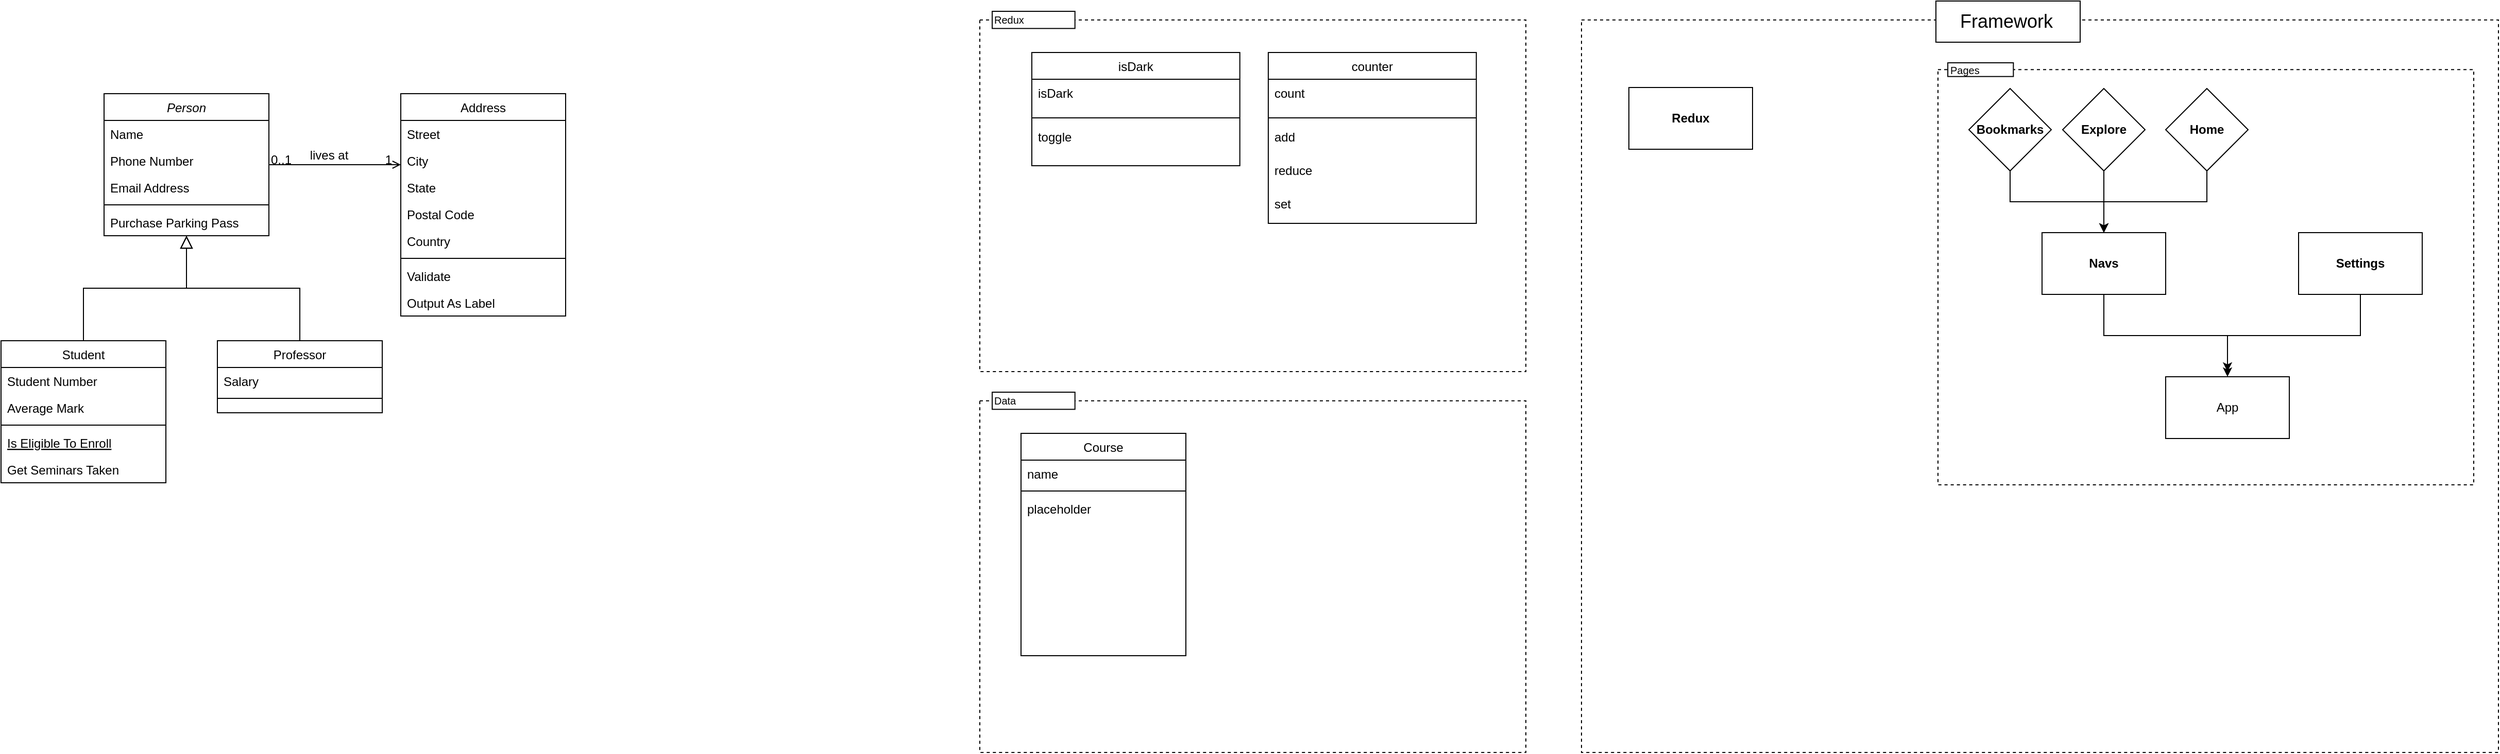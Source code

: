 <mxfile version="24.7.8">
  <diagram id="C5RBs43oDa-KdzZeNtuy" name="Page-1">
    <mxGraphModel dx="1034" dy="519" grid="1" gridSize="10" guides="1" tooltips="1" connect="1" arrows="1" fold="1" page="1" pageScale="1" pageWidth="827" pageHeight="1169" math="0" shadow="0">
      <root>
        <mxCell id="WIyWlLk6GJQsqaUBKTNV-0" />
        <mxCell id="WIyWlLk6GJQsqaUBKTNV-1" parent="WIyWlLk6GJQsqaUBKTNV-0" />
        <mxCell id="zkfFHV4jXpPFQw0GAbJ--0" value="Person" style="swimlane;fontStyle=2;align=center;verticalAlign=top;childLayout=stackLayout;horizontal=1;startSize=26;horizontalStack=0;resizeParent=1;resizeLast=0;collapsible=1;marginBottom=0;rounded=0;shadow=0;strokeWidth=1;" parent="WIyWlLk6GJQsqaUBKTNV-1" vertex="1">
          <mxGeometry x="220" y="120" width="160" height="138" as="geometry">
            <mxRectangle x="230" y="140" width="160" height="26" as="alternateBounds" />
          </mxGeometry>
        </mxCell>
        <mxCell id="zkfFHV4jXpPFQw0GAbJ--1" value="Name" style="text;align=left;verticalAlign=top;spacingLeft=4;spacingRight=4;overflow=hidden;rotatable=0;points=[[0,0.5],[1,0.5]];portConstraint=eastwest;" parent="zkfFHV4jXpPFQw0GAbJ--0" vertex="1">
          <mxGeometry y="26" width="160" height="26" as="geometry" />
        </mxCell>
        <mxCell id="zkfFHV4jXpPFQw0GAbJ--2" value="Phone Number" style="text;align=left;verticalAlign=top;spacingLeft=4;spacingRight=4;overflow=hidden;rotatable=0;points=[[0,0.5],[1,0.5]];portConstraint=eastwest;rounded=0;shadow=0;html=0;" parent="zkfFHV4jXpPFQw0GAbJ--0" vertex="1">
          <mxGeometry y="52" width="160" height="26" as="geometry" />
        </mxCell>
        <mxCell id="zkfFHV4jXpPFQw0GAbJ--3" value="Email Address" style="text;align=left;verticalAlign=top;spacingLeft=4;spacingRight=4;overflow=hidden;rotatable=0;points=[[0,0.5],[1,0.5]];portConstraint=eastwest;rounded=0;shadow=0;html=0;" parent="zkfFHV4jXpPFQw0GAbJ--0" vertex="1">
          <mxGeometry y="78" width="160" height="26" as="geometry" />
        </mxCell>
        <mxCell id="zkfFHV4jXpPFQw0GAbJ--4" value="" style="line;html=1;strokeWidth=1;align=left;verticalAlign=middle;spacingTop=-1;spacingLeft=3;spacingRight=3;rotatable=0;labelPosition=right;points=[];portConstraint=eastwest;" parent="zkfFHV4jXpPFQw0GAbJ--0" vertex="1">
          <mxGeometry y="104" width="160" height="8" as="geometry" />
        </mxCell>
        <mxCell id="zkfFHV4jXpPFQw0GAbJ--5" value="Purchase Parking Pass" style="text;align=left;verticalAlign=top;spacingLeft=4;spacingRight=4;overflow=hidden;rotatable=0;points=[[0,0.5],[1,0.5]];portConstraint=eastwest;" parent="zkfFHV4jXpPFQw0GAbJ--0" vertex="1">
          <mxGeometry y="112" width="160" height="26" as="geometry" />
        </mxCell>
        <mxCell id="zkfFHV4jXpPFQw0GAbJ--6" value="Student" style="swimlane;fontStyle=0;align=center;verticalAlign=top;childLayout=stackLayout;horizontal=1;startSize=26;horizontalStack=0;resizeParent=1;resizeLast=0;collapsible=1;marginBottom=0;rounded=0;shadow=0;strokeWidth=1;" parent="WIyWlLk6GJQsqaUBKTNV-1" vertex="1">
          <mxGeometry x="120" y="360" width="160" height="138" as="geometry">
            <mxRectangle x="130" y="380" width="160" height="26" as="alternateBounds" />
          </mxGeometry>
        </mxCell>
        <mxCell id="zkfFHV4jXpPFQw0GAbJ--7" value="Student Number" style="text;align=left;verticalAlign=top;spacingLeft=4;spacingRight=4;overflow=hidden;rotatable=0;points=[[0,0.5],[1,0.5]];portConstraint=eastwest;" parent="zkfFHV4jXpPFQw0GAbJ--6" vertex="1">
          <mxGeometry y="26" width="160" height="26" as="geometry" />
        </mxCell>
        <mxCell id="zkfFHV4jXpPFQw0GAbJ--8" value="Average Mark" style="text;align=left;verticalAlign=top;spacingLeft=4;spacingRight=4;overflow=hidden;rotatable=0;points=[[0,0.5],[1,0.5]];portConstraint=eastwest;rounded=0;shadow=0;html=0;" parent="zkfFHV4jXpPFQw0GAbJ--6" vertex="1">
          <mxGeometry y="52" width="160" height="26" as="geometry" />
        </mxCell>
        <mxCell id="zkfFHV4jXpPFQw0GAbJ--9" value="" style="line;html=1;strokeWidth=1;align=left;verticalAlign=middle;spacingTop=-1;spacingLeft=3;spacingRight=3;rotatable=0;labelPosition=right;points=[];portConstraint=eastwest;" parent="zkfFHV4jXpPFQw0GAbJ--6" vertex="1">
          <mxGeometry y="78" width="160" height="8" as="geometry" />
        </mxCell>
        <mxCell id="zkfFHV4jXpPFQw0GAbJ--10" value="Is Eligible To Enroll" style="text;align=left;verticalAlign=top;spacingLeft=4;spacingRight=4;overflow=hidden;rotatable=0;points=[[0,0.5],[1,0.5]];portConstraint=eastwest;fontStyle=4" parent="zkfFHV4jXpPFQw0GAbJ--6" vertex="1">
          <mxGeometry y="86" width="160" height="26" as="geometry" />
        </mxCell>
        <mxCell id="zkfFHV4jXpPFQw0GAbJ--11" value="Get Seminars Taken" style="text;align=left;verticalAlign=top;spacingLeft=4;spacingRight=4;overflow=hidden;rotatable=0;points=[[0,0.5],[1,0.5]];portConstraint=eastwest;" parent="zkfFHV4jXpPFQw0GAbJ--6" vertex="1">
          <mxGeometry y="112" width="160" height="26" as="geometry" />
        </mxCell>
        <mxCell id="zkfFHV4jXpPFQw0GAbJ--12" value="" style="endArrow=block;endSize=10;endFill=0;shadow=0;strokeWidth=1;rounded=0;curved=0;edgeStyle=elbowEdgeStyle;elbow=vertical;" parent="WIyWlLk6GJQsqaUBKTNV-1" source="zkfFHV4jXpPFQw0GAbJ--6" target="zkfFHV4jXpPFQw0GAbJ--0" edge="1">
          <mxGeometry width="160" relative="1" as="geometry">
            <mxPoint x="200" y="203" as="sourcePoint" />
            <mxPoint x="200" y="203" as="targetPoint" />
          </mxGeometry>
        </mxCell>
        <mxCell id="zkfFHV4jXpPFQw0GAbJ--13" value="Professor" style="swimlane;fontStyle=0;align=center;verticalAlign=top;childLayout=stackLayout;horizontal=1;startSize=26;horizontalStack=0;resizeParent=1;resizeLast=0;collapsible=1;marginBottom=0;rounded=0;shadow=0;strokeWidth=1;" parent="WIyWlLk6GJQsqaUBKTNV-1" vertex="1">
          <mxGeometry x="330" y="360" width="160" height="70" as="geometry">
            <mxRectangle x="340" y="380" width="170" height="26" as="alternateBounds" />
          </mxGeometry>
        </mxCell>
        <mxCell id="zkfFHV4jXpPFQw0GAbJ--14" value="Salary" style="text;align=left;verticalAlign=top;spacingLeft=4;spacingRight=4;overflow=hidden;rotatable=0;points=[[0,0.5],[1,0.5]];portConstraint=eastwest;" parent="zkfFHV4jXpPFQw0GAbJ--13" vertex="1">
          <mxGeometry y="26" width="160" height="26" as="geometry" />
        </mxCell>
        <mxCell id="zkfFHV4jXpPFQw0GAbJ--15" value="" style="line;html=1;strokeWidth=1;align=left;verticalAlign=middle;spacingTop=-1;spacingLeft=3;spacingRight=3;rotatable=0;labelPosition=right;points=[];portConstraint=eastwest;" parent="zkfFHV4jXpPFQw0GAbJ--13" vertex="1">
          <mxGeometry y="52" width="160" height="8" as="geometry" />
        </mxCell>
        <mxCell id="zkfFHV4jXpPFQw0GAbJ--16" value="" style="endArrow=block;endSize=10;endFill=0;shadow=0;strokeWidth=1;rounded=0;curved=0;edgeStyle=elbowEdgeStyle;elbow=vertical;" parent="WIyWlLk6GJQsqaUBKTNV-1" source="zkfFHV4jXpPFQw0GAbJ--13" target="zkfFHV4jXpPFQw0GAbJ--0" edge="1">
          <mxGeometry width="160" relative="1" as="geometry">
            <mxPoint x="210" y="373" as="sourcePoint" />
            <mxPoint x="310" y="271" as="targetPoint" />
          </mxGeometry>
        </mxCell>
        <mxCell id="zkfFHV4jXpPFQw0GAbJ--17" value="Address" style="swimlane;fontStyle=0;align=center;verticalAlign=top;childLayout=stackLayout;horizontal=1;startSize=26;horizontalStack=0;resizeParent=1;resizeLast=0;collapsible=1;marginBottom=0;rounded=0;shadow=0;strokeWidth=1;" parent="WIyWlLk6GJQsqaUBKTNV-1" vertex="1">
          <mxGeometry x="508" y="120" width="160" height="216" as="geometry">
            <mxRectangle x="550" y="140" width="160" height="26" as="alternateBounds" />
          </mxGeometry>
        </mxCell>
        <mxCell id="zkfFHV4jXpPFQw0GAbJ--18" value="Street" style="text;align=left;verticalAlign=top;spacingLeft=4;spacingRight=4;overflow=hidden;rotatable=0;points=[[0,0.5],[1,0.5]];portConstraint=eastwest;" parent="zkfFHV4jXpPFQw0GAbJ--17" vertex="1">
          <mxGeometry y="26" width="160" height="26" as="geometry" />
        </mxCell>
        <mxCell id="zkfFHV4jXpPFQw0GAbJ--19" value="City" style="text;align=left;verticalAlign=top;spacingLeft=4;spacingRight=4;overflow=hidden;rotatable=0;points=[[0,0.5],[1,0.5]];portConstraint=eastwest;rounded=0;shadow=0;html=0;" parent="zkfFHV4jXpPFQw0GAbJ--17" vertex="1">
          <mxGeometry y="52" width="160" height="26" as="geometry" />
        </mxCell>
        <mxCell id="zkfFHV4jXpPFQw0GAbJ--20" value="State" style="text;align=left;verticalAlign=top;spacingLeft=4;spacingRight=4;overflow=hidden;rotatable=0;points=[[0,0.5],[1,0.5]];portConstraint=eastwest;rounded=0;shadow=0;html=0;" parent="zkfFHV4jXpPFQw0GAbJ--17" vertex="1">
          <mxGeometry y="78" width="160" height="26" as="geometry" />
        </mxCell>
        <mxCell id="zkfFHV4jXpPFQw0GAbJ--21" value="Postal Code" style="text;align=left;verticalAlign=top;spacingLeft=4;spacingRight=4;overflow=hidden;rotatable=0;points=[[0,0.5],[1,0.5]];portConstraint=eastwest;rounded=0;shadow=0;html=0;" parent="zkfFHV4jXpPFQw0GAbJ--17" vertex="1">
          <mxGeometry y="104" width="160" height="26" as="geometry" />
        </mxCell>
        <mxCell id="zkfFHV4jXpPFQw0GAbJ--22" value="Country" style="text;align=left;verticalAlign=top;spacingLeft=4;spacingRight=4;overflow=hidden;rotatable=0;points=[[0,0.5],[1,0.5]];portConstraint=eastwest;rounded=0;shadow=0;html=0;" parent="zkfFHV4jXpPFQw0GAbJ--17" vertex="1">
          <mxGeometry y="130" width="160" height="26" as="geometry" />
        </mxCell>
        <mxCell id="zkfFHV4jXpPFQw0GAbJ--23" value="" style="line;html=1;strokeWidth=1;align=left;verticalAlign=middle;spacingTop=-1;spacingLeft=3;spacingRight=3;rotatable=0;labelPosition=right;points=[];portConstraint=eastwest;" parent="zkfFHV4jXpPFQw0GAbJ--17" vertex="1">
          <mxGeometry y="156" width="160" height="8" as="geometry" />
        </mxCell>
        <mxCell id="zkfFHV4jXpPFQw0GAbJ--24" value="Validate" style="text;align=left;verticalAlign=top;spacingLeft=4;spacingRight=4;overflow=hidden;rotatable=0;points=[[0,0.5],[1,0.5]];portConstraint=eastwest;" parent="zkfFHV4jXpPFQw0GAbJ--17" vertex="1">
          <mxGeometry y="164" width="160" height="26" as="geometry" />
        </mxCell>
        <mxCell id="zkfFHV4jXpPFQw0GAbJ--25" value="Output As Label" style="text;align=left;verticalAlign=top;spacingLeft=4;spacingRight=4;overflow=hidden;rotatable=0;points=[[0,0.5],[1,0.5]];portConstraint=eastwest;" parent="zkfFHV4jXpPFQw0GAbJ--17" vertex="1">
          <mxGeometry y="190" width="160" height="26" as="geometry" />
        </mxCell>
        <mxCell id="zkfFHV4jXpPFQw0GAbJ--26" value="" style="endArrow=open;shadow=0;strokeWidth=1;rounded=0;curved=0;endFill=1;edgeStyle=elbowEdgeStyle;elbow=vertical;" parent="WIyWlLk6GJQsqaUBKTNV-1" source="zkfFHV4jXpPFQw0GAbJ--0" target="zkfFHV4jXpPFQw0GAbJ--17" edge="1">
          <mxGeometry x="0.5" y="41" relative="1" as="geometry">
            <mxPoint x="380" y="192" as="sourcePoint" />
            <mxPoint x="540" y="192" as="targetPoint" />
            <mxPoint x="-40" y="32" as="offset" />
          </mxGeometry>
        </mxCell>
        <mxCell id="zkfFHV4jXpPFQw0GAbJ--27" value="0..1" style="resizable=0;align=left;verticalAlign=bottom;labelBackgroundColor=none;fontSize=12;" parent="zkfFHV4jXpPFQw0GAbJ--26" connectable="0" vertex="1">
          <mxGeometry x="-1" relative="1" as="geometry">
            <mxPoint y="4" as="offset" />
          </mxGeometry>
        </mxCell>
        <mxCell id="zkfFHV4jXpPFQw0GAbJ--28" value="1" style="resizable=0;align=right;verticalAlign=bottom;labelBackgroundColor=none;fontSize=12;" parent="zkfFHV4jXpPFQw0GAbJ--26" connectable="0" vertex="1">
          <mxGeometry x="1" relative="1" as="geometry">
            <mxPoint x="-7" y="4" as="offset" />
          </mxGeometry>
        </mxCell>
        <mxCell id="zkfFHV4jXpPFQw0GAbJ--29" value="lives at" style="text;html=1;resizable=0;points=[];;align=center;verticalAlign=middle;labelBackgroundColor=none;rounded=0;shadow=0;strokeWidth=1;fontSize=12;" parent="zkfFHV4jXpPFQw0GAbJ--26" vertex="1" connectable="0">
          <mxGeometry x="0.5" y="49" relative="1" as="geometry">
            <mxPoint x="-38" y="40" as="offset" />
          </mxGeometry>
        </mxCell>
        <mxCell id="bFcmJnM0t0RErwP7pEkt-9" value="" style="group" vertex="1" connectable="0" parent="WIyWlLk6GJQsqaUBKTNV-1">
          <mxGeometry x="1070" y="40" width="530" height="350" as="geometry" />
        </mxCell>
        <mxCell id="bFcmJnM0t0RErwP7pEkt-10" value="" style="rounded=0;whiteSpace=wrap;html=1;container=0;dashed=1;" vertex="1" parent="bFcmJnM0t0RErwP7pEkt-9">
          <mxGeometry y="8.338" width="530" height="341.662" as="geometry" />
        </mxCell>
        <mxCell id="bFcmJnM0t0RErwP7pEkt-11" value="" style="group" vertex="1" connectable="0" parent="bFcmJnM0t0RErwP7pEkt-9">
          <mxGeometry x="12.045" width="80.303" height="16.667" as="geometry" />
        </mxCell>
        <mxCell id="bFcmJnM0t0RErwP7pEkt-12" value="" style="rounded=0;whiteSpace=wrap;html=1;shape=none;container=0;" vertex="1" parent="bFcmJnM0t0RErwP7pEkt-11">
          <mxGeometry width="80.303" height="16.667" as="geometry" />
        </mxCell>
        <mxCell id="bFcmJnM0t0RErwP7pEkt-13" value="&lt;font style=&quot;font-size: 10px;&quot;&gt;Redux&lt;/font&gt;" style="text;html=1;align=left;verticalAlign=middle;whiteSpace=wrap;rounded=0;container=0;" vertex="1" parent="bFcmJnM0t0RErwP7pEkt-11">
          <mxGeometry y="2.085" width="78.519" height="12.5" as="geometry" />
        </mxCell>
        <mxCell id="bFcmJnM0t0RErwP7pEkt-0" value="isDark" style="swimlane;fontStyle=0;align=center;verticalAlign=top;childLayout=stackLayout;horizontal=1;startSize=26;horizontalStack=0;resizeParent=1;resizeLast=0;collapsible=1;marginBottom=0;rounded=0;shadow=0;strokeWidth=1;" vertex="1" parent="bFcmJnM0t0RErwP7pEkt-9">
          <mxGeometry x="50.48" y="40" width="201.9" height="110" as="geometry">
            <mxRectangle x="550" y="140" width="160" height="26" as="alternateBounds" />
          </mxGeometry>
        </mxCell>
        <mxCell id="bFcmJnM0t0RErwP7pEkt-1" value="isDark" style="text;align=left;verticalAlign=top;spacingLeft=4;spacingRight=4;overflow=hidden;rotatable=0;points=[[0,0.5],[1,0.5]];portConstraint=eastwest;" vertex="1" parent="bFcmJnM0t0RErwP7pEkt-0">
          <mxGeometry y="26" width="201.9" height="32.5" as="geometry" />
        </mxCell>
        <mxCell id="bFcmJnM0t0RErwP7pEkt-6" value="" style="line;html=1;strokeWidth=1;align=left;verticalAlign=middle;spacingTop=-1;spacingLeft=3;spacingRight=3;rotatable=0;labelPosition=right;points=[];portConstraint=eastwest;" vertex="1" parent="bFcmJnM0t0RErwP7pEkt-0">
          <mxGeometry y="58.5" width="201.9" height="10" as="geometry" />
        </mxCell>
        <mxCell id="bFcmJnM0t0RErwP7pEkt-7" value="toggle" style="text;align=left;verticalAlign=top;spacingLeft=4;spacingRight=4;overflow=hidden;rotatable=0;points=[[0,0.5],[1,0.5]];portConstraint=eastwest;" vertex="1" parent="bFcmJnM0t0RErwP7pEkt-0">
          <mxGeometry y="68.5" width="201.9" height="32.5" as="geometry" />
        </mxCell>
        <mxCell id="bFcmJnM0t0RErwP7pEkt-15" value="counter" style="swimlane;fontStyle=0;align=center;verticalAlign=top;childLayout=stackLayout;horizontal=1;startSize=26;horizontalStack=0;resizeParent=1;resizeLast=0;collapsible=1;marginBottom=0;rounded=0;shadow=0;strokeWidth=1;" vertex="1" parent="bFcmJnM0t0RErwP7pEkt-9">
          <mxGeometry x="280" y="40" width="201.9" height="166" as="geometry">
            <mxRectangle x="550" y="140" width="160" height="26" as="alternateBounds" />
          </mxGeometry>
        </mxCell>
        <mxCell id="bFcmJnM0t0RErwP7pEkt-16" value="count" style="text;align=left;verticalAlign=top;spacingLeft=4;spacingRight=4;overflow=hidden;rotatable=0;points=[[0,0.5],[1,0.5]];portConstraint=eastwest;" vertex="1" parent="bFcmJnM0t0RErwP7pEkt-15">
          <mxGeometry y="26" width="201.9" height="32.5" as="geometry" />
        </mxCell>
        <mxCell id="bFcmJnM0t0RErwP7pEkt-17" value="" style="line;html=1;strokeWidth=1;align=left;verticalAlign=middle;spacingTop=-1;spacingLeft=3;spacingRight=3;rotatable=0;labelPosition=right;points=[];portConstraint=eastwest;" vertex="1" parent="bFcmJnM0t0RErwP7pEkt-15">
          <mxGeometry y="58.5" width="201.9" height="10" as="geometry" />
        </mxCell>
        <mxCell id="bFcmJnM0t0RErwP7pEkt-18" value="add" style="text;align=left;verticalAlign=top;spacingLeft=4;spacingRight=4;overflow=hidden;rotatable=0;points=[[0,0.5],[1,0.5]];portConstraint=eastwest;" vertex="1" parent="bFcmJnM0t0RErwP7pEkt-15">
          <mxGeometry y="68.5" width="201.9" height="32.5" as="geometry" />
        </mxCell>
        <mxCell id="bFcmJnM0t0RErwP7pEkt-19" value="reduce" style="text;align=left;verticalAlign=top;spacingLeft=4;spacingRight=4;overflow=hidden;rotatable=0;points=[[0,0.5],[1,0.5]];portConstraint=eastwest;" vertex="1" parent="bFcmJnM0t0RErwP7pEkt-15">
          <mxGeometry y="101" width="201.9" height="32.5" as="geometry" />
        </mxCell>
        <mxCell id="bFcmJnM0t0RErwP7pEkt-20" value="set" style="text;align=left;verticalAlign=top;spacingLeft=4;spacingRight=4;overflow=hidden;rotatable=0;points=[[0,0.5],[1,0.5]];portConstraint=eastwest;" vertex="1" parent="bFcmJnM0t0RErwP7pEkt-15">
          <mxGeometry y="133.5" width="201.9" height="32.5" as="geometry" />
        </mxCell>
        <mxCell id="bFcmJnM0t0RErwP7pEkt-30" value="" style="group" vertex="1" connectable="0" parent="WIyWlLk6GJQsqaUBKTNV-1">
          <mxGeometry x="1070" y="410" width="530" height="350" as="geometry" />
        </mxCell>
        <mxCell id="bFcmJnM0t0RErwP7pEkt-31" value="" style="rounded=0;whiteSpace=wrap;html=1;container=0;dashed=1;" vertex="1" parent="bFcmJnM0t0RErwP7pEkt-30">
          <mxGeometry y="8.338" width="530" height="341.662" as="geometry" />
        </mxCell>
        <mxCell id="bFcmJnM0t0RErwP7pEkt-32" value="" style="group" vertex="1" connectable="0" parent="bFcmJnM0t0RErwP7pEkt-30">
          <mxGeometry x="12.045" width="80.303" height="16.667" as="geometry" />
        </mxCell>
        <mxCell id="bFcmJnM0t0RErwP7pEkt-33" value="" style="rounded=0;whiteSpace=wrap;html=1;shape=none;container=0;" vertex="1" parent="bFcmJnM0t0RErwP7pEkt-32">
          <mxGeometry width="80.303" height="16.667" as="geometry" />
        </mxCell>
        <mxCell id="bFcmJnM0t0RErwP7pEkt-34" value="&lt;font style=&quot;font-size: 10px;&quot;&gt;Data&lt;/font&gt;" style="text;html=1;align=left;verticalAlign=middle;whiteSpace=wrap;rounded=0;container=0;" vertex="1" parent="bFcmJnM0t0RErwP7pEkt-32">
          <mxGeometry y="2.085" width="78.519" height="12.5" as="geometry" />
        </mxCell>
        <mxCell id="bFcmJnM0t0RErwP7pEkt-21" value="Course" style="swimlane;fontStyle=0;align=center;verticalAlign=top;childLayout=stackLayout;horizontal=1;startSize=26;horizontalStack=0;resizeParent=1;resizeLast=0;collapsible=1;marginBottom=0;rounded=0;shadow=0;strokeWidth=1;" vertex="1" parent="bFcmJnM0t0RErwP7pEkt-30">
          <mxGeometry x="40" y="40" width="160" height="216" as="geometry">
            <mxRectangle x="550" y="140" width="160" height="26" as="alternateBounds" />
          </mxGeometry>
        </mxCell>
        <mxCell id="bFcmJnM0t0RErwP7pEkt-22" value="name" style="text;align=left;verticalAlign=top;spacingLeft=4;spacingRight=4;overflow=hidden;rotatable=0;points=[[0,0.5],[1,0.5]];portConstraint=eastwest;" vertex="1" parent="bFcmJnM0t0RErwP7pEkt-21">
          <mxGeometry y="26" width="160" height="26" as="geometry" />
        </mxCell>
        <mxCell id="bFcmJnM0t0RErwP7pEkt-27" value="" style="line;html=1;strokeWidth=1;align=left;verticalAlign=middle;spacingTop=-1;spacingLeft=3;spacingRight=3;rotatable=0;labelPosition=right;points=[];portConstraint=eastwest;" vertex="1" parent="bFcmJnM0t0RErwP7pEkt-21">
          <mxGeometry y="52" width="160" height="8" as="geometry" />
        </mxCell>
        <mxCell id="bFcmJnM0t0RErwP7pEkt-29" value="placeholder" style="text;align=left;verticalAlign=top;spacingLeft=4;spacingRight=4;overflow=hidden;rotatable=0;points=[[0,0.5],[1,0.5]];portConstraint=eastwest;" vertex="1" parent="bFcmJnM0t0RErwP7pEkt-21">
          <mxGeometry y="60" width="160" height="26" as="geometry" />
        </mxCell>
        <mxCell id="bFcmJnM0t0RErwP7pEkt-45" value="" style="group" vertex="1" connectable="0" parent="WIyWlLk6GJQsqaUBKTNV-1">
          <mxGeometry x="1654" y="40" width="890" height="720" as="geometry" />
        </mxCell>
        <mxCell id="bFcmJnM0t0RErwP7pEkt-46" value="" style="rounded=0;whiteSpace=wrap;html=1;container=0;dashed=1;" vertex="1" parent="bFcmJnM0t0RErwP7pEkt-45">
          <mxGeometry y="8.34" width="890" height="711.66" as="geometry" />
        </mxCell>
        <mxCell id="bFcmJnM0t0RErwP7pEkt-47" value="" style="group" vertex="1" connectable="0" parent="bFcmJnM0t0RErwP7pEkt-45">
          <mxGeometry x="344" y="-10" width="140" height="40" as="geometry" />
        </mxCell>
        <mxCell id="bFcmJnM0t0RErwP7pEkt-48" value="" style="rounded=0;whiteSpace=wrap;html=1;shape=none;container=0;" vertex="1" parent="bFcmJnM0t0RErwP7pEkt-47">
          <mxGeometry width="140.0" height="40.0" as="geometry" />
        </mxCell>
        <mxCell id="bFcmJnM0t0RErwP7pEkt-49" value="&lt;font style=&quot;font-size: 18px;&quot;&gt;Framework&lt;/font&gt;" style="text;html=1;align=center;verticalAlign=middle;whiteSpace=wrap;rounded=0;container=0;" vertex="1" parent="bFcmJnM0t0RErwP7pEkt-47">
          <mxGeometry y="5.003" width="136.889" height="30.0" as="geometry" />
        </mxCell>
        <mxCell id="bFcmJnM0t0RErwP7pEkt-62" value="&lt;b&gt;Redux&lt;/b&gt;" style="rounded=0;whiteSpace=wrap;html=1;" vertex="1" parent="bFcmJnM0t0RErwP7pEkt-45">
          <mxGeometry x="46" y="74" width="120" height="60" as="geometry" />
        </mxCell>
        <mxCell id="bFcmJnM0t0RErwP7pEkt-71" value="" style="group" vertex="1" connectable="0" parent="bFcmJnM0t0RErwP7pEkt-45">
          <mxGeometry x="346" y="50" width="520" height="410" as="geometry" />
        </mxCell>
        <mxCell id="bFcmJnM0t0RErwP7pEkt-72" value="" style="rounded=0;whiteSpace=wrap;html=1;container=0;dashed=1;" vertex="1" parent="bFcmJnM0t0RErwP7pEkt-71">
          <mxGeometry y="6.67" width="520" height="403.33" as="geometry" />
        </mxCell>
        <mxCell id="bFcmJnM0t0RErwP7pEkt-73" value="" style="group" vertex="1" connectable="0" parent="bFcmJnM0t0RErwP7pEkt-71">
          <mxGeometry x="9.545" width="63.636" height="13.333" as="geometry" />
        </mxCell>
        <mxCell id="bFcmJnM0t0RErwP7pEkt-74" value="" style="rounded=0;whiteSpace=wrap;html=1;shape=none;container=0;" vertex="1" parent="bFcmJnM0t0RErwP7pEkt-73">
          <mxGeometry width="63.636" height="13.333" as="geometry" />
        </mxCell>
        <mxCell id="bFcmJnM0t0RErwP7pEkt-75" value="&lt;font style=&quot;font-size: 10px;&quot;&gt;Pages&lt;/font&gt;" style="text;html=1;align=left;verticalAlign=middle;whiteSpace=wrap;rounded=0;container=0;" vertex="1" parent="bFcmJnM0t0RErwP7pEkt-73">
          <mxGeometry y="1.668" width="62.222" height="10" as="geometry" />
        </mxCell>
        <mxCell id="bFcmJnM0t0RErwP7pEkt-64" value="&lt;b&gt;Bookmarks&lt;/b&gt;" style="rhombus;whiteSpace=wrap;html=1;" vertex="1" parent="bFcmJnM0t0RErwP7pEkt-71">
          <mxGeometry x="30" y="25" width="80" height="80" as="geometry" />
        </mxCell>
        <mxCell id="bFcmJnM0t0RErwP7pEkt-65" value="&lt;b&gt;Explore&lt;/b&gt;" style="rhombus;whiteSpace=wrap;html=1;" vertex="1" parent="bFcmJnM0t0RErwP7pEkt-71">
          <mxGeometry x="121" y="25" width="80" height="80" as="geometry" />
        </mxCell>
        <mxCell id="bFcmJnM0t0RErwP7pEkt-95" style="edgeStyle=orthogonalEdgeStyle;rounded=0;orthogonalLoop=1;jettySize=auto;html=1;entryX=0.5;entryY=0;entryDx=0;entryDy=0;" edge="1" parent="bFcmJnM0t0RErwP7pEkt-71" source="bFcmJnM0t0RErwP7pEkt-66" target="bFcmJnM0t0RErwP7pEkt-63">
          <mxGeometry relative="1" as="geometry" />
        </mxCell>
        <mxCell id="bFcmJnM0t0RErwP7pEkt-66" value="&lt;b&gt;Home&lt;/b&gt;" style="rhombus;whiteSpace=wrap;html=1;" vertex="1" parent="bFcmJnM0t0RErwP7pEkt-71">
          <mxGeometry x="221" y="25" width="80" height="80" as="geometry" />
        </mxCell>
        <mxCell id="bFcmJnM0t0RErwP7pEkt-117" style="edgeStyle=orthogonalEdgeStyle;rounded=0;orthogonalLoop=1;jettySize=auto;html=1;" edge="1" parent="bFcmJnM0t0RErwP7pEkt-71" source="bFcmJnM0t0RErwP7pEkt-63" target="bFcmJnM0t0RErwP7pEkt-116">
          <mxGeometry relative="1" as="geometry" />
        </mxCell>
        <mxCell id="bFcmJnM0t0RErwP7pEkt-63" value="&lt;b&gt;Navs&lt;/b&gt;" style="rounded=0;whiteSpace=wrap;html=1;" vertex="1" parent="bFcmJnM0t0RErwP7pEkt-71">
          <mxGeometry x="101" y="165" width="120" height="60" as="geometry" />
        </mxCell>
        <mxCell id="bFcmJnM0t0RErwP7pEkt-118" style="edgeStyle=orthogonalEdgeStyle;rounded=0;orthogonalLoop=1;jettySize=auto;html=1;entryX=0.5;entryY=0;entryDx=0;entryDy=0;" edge="1" parent="bFcmJnM0t0RErwP7pEkt-71">
          <mxGeometry relative="1" as="geometry">
            <mxPoint x="410" y="220" as="sourcePoint" />
            <mxPoint x="281" y="300" as="targetPoint" />
            <Array as="points">
              <mxPoint x="410" y="265" />
              <mxPoint x="281" y="265" />
            </Array>
          </mxGeometry>
        </mxCell>
        <mxCell id="bFcmJnM0t0RErwP7pEkt-70" value="&lt;b&gt;Settings&lt;/b&gt;" style="rounded=0;whiteSpace=wrap;html=1;" vertex="1" parent="bFcmJnM0t0RErwP7pEkt-71">
          <mxGeometry x="350" y="165" width="120" height="60" as="geometry" />
        </mxCell>
        <mxCell id="bFcmJnM0t0RErwP7pEkt-67" style="edgeStyle=orthogonalEdgeStyle;rounded=0;orthogonalLoop=1;jettySize=auto;html=1;" edge="1" parent="bFcmJnM0t0RErwP7pEkt-71" source="bFcmJnM0t0RErwP7pEkt-64" target="bFcmJnM0t0RErwP7pEkt-63">
          <mxGeometry relative="1" as="geometry" />
        </mxCell>
        <mxCell id="bFcmJnM0t0RErwP7pEkt-68" style="edgeStyle=orthogonalEdgeStyle;rounded=0;orthogonalLoop=1;jettySize=auto;html=1;entryX=0.5;entryY=0;entryDx=0;entryDy=0;" edge="1" parent="bFcmJnM0t0RErwP7pEkt-71" source="bFcmJnM0t0RErwP7pEkt-65" target="bFcmJnM0t0RErwP7pEkt-63">
          <mxGeometry relative="1" as="geometry" />
        </mxCell>
        <mxCell id="bFcmJnM0t0RErwP7pEkt-116" value="App" style="rounded=0;whiteSpace=wrap;html=1;" vertex="1" parent="bFcmJnM0t0RErwP7pEkt-71">
          <mxGeometry x="221" y="305" width="120" height="60" as="geometry" />
        </mxCell>
      </root>
    </mxGraphModel>
  </diagram>
</mxfile>
